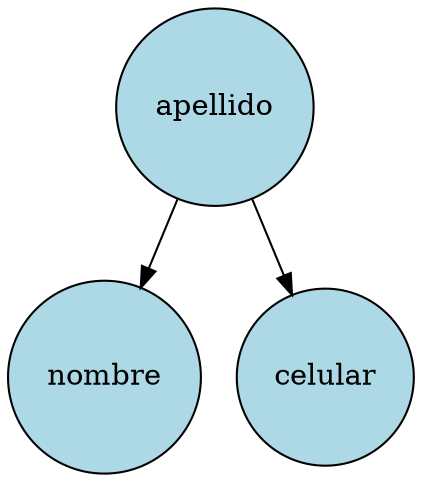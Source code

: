 digraph G {
    node [shape=circle, style=filled, fillcolor=lightblue, fontcolor=black]; // Configuración de nodos
    
    8 [label="apellido"];
    8 -> 5;
    5 [label="nombre"];
    8 -> 10;
    10 [label="celular"];
}
